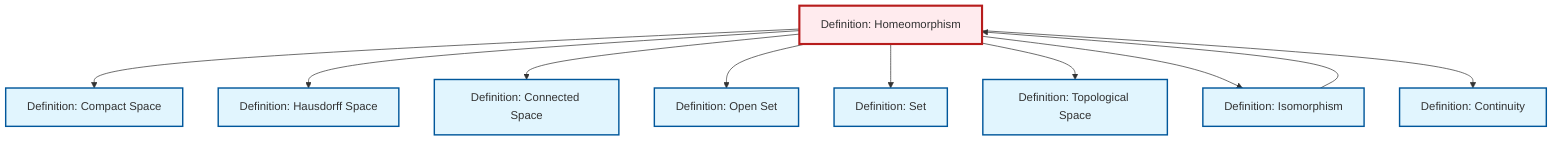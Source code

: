 graph TD
    classDef definition fill:#e1f5fe,stroke:#01579b,stroke-width:2px
    classDef theorem fill:#f3e5f5,stroke:#4a148c,stroke-width:2px
    classDef axiom fill:#fff3e0,stroke:#e65100,stroke-width:2px
    classDef example fill:#e8f5e9,stroke:#1b5e20,stroke-width:2px
    classDef current fill:#ffebee,stroke:#b71c1c,stroke-width:3px
    def-set["Definition: Set"]:::definition
    def-homeomorphism["Definition: Homeomorphism"]:::definition
    def-compact["Definition: Compact Space"]:::definition
    def-topological-space["Definition: Topological Space"]:::definition
    def-open-set["Definition: Open Set"]:::definition
    def-connected["Definition: Connected Space"]:::definition
    def-hausdorff["Definition: Hausdorff Space"]:::definition
    def-continuity["Definition: Continuity"]:::definition
    def-isomorphism["Definition: Isomorphism"]:::definition
    def-homeomorphism --> def-compact
    def-homeomorphism --> def-hausdorff
    def-homeomorphism --> def-connected
    def-homeomorphism --> def-open-set
    def-homeomorphism --> def-set
    def-homeomorphism --> def-topological-space
    def-homeomorphism --> def-isomorphism
    def-homeomorphism --> def-continuity
    def-isomorphism --> def-homeomorphism
    class def-homeomorphism current
